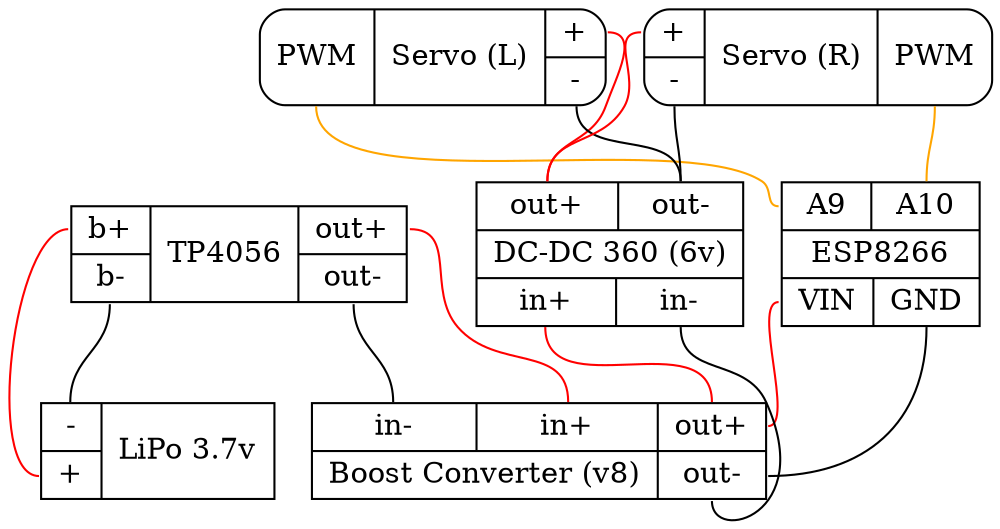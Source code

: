 graph G {
    
  Lipo [ shape=record label="{ <OUT> - | <IN> + } | LiPo 3.7v " ];

  TP4056 [ shape=record label="{ <BIN> b+ | <BOUT> b- } | TP4056 | {  <OUT1> out+  | <OUT2> out-}"];
  
  TP4056:BIN -- Lipo:IN[color="red"]
  TP4056:BOUT -- Lipo:OUT
  
  Boost [ shape=record label="{ { <IN2> in- | <IN1> in+ } | Boost Converter (v8) } | { <OUT1> out+ | <OUT2> out- }"];
  
  TP4056:OUT1 -- Boost:IN1[color="red"]
  TP4056:OUT2:s -- Boost:IN2:n
  
  ESP8266 [ shape=record label="{ { <A9> A9 | <A10> A10} | ESP8266 | { <VIN> VIN | <GND> GND  } }"];
  
  ESP8266:VIN -- Boost:OUT1[color="red"]
  ESP8266:GND -- Boost:OUT2
  
  Buck [ shape=record label="{ { <OUT1> out+ | <OUT2> out- } | DC-DC 360 (6v) | { <IN1> in+ | <IN2> in- } }"];
  
  Buck:IN1 -- Boost:OUT1[color="red"]
  Buck:IN2 -- Boost:OUT2
  
  ServoL [ shape=record label="{ <PWM> PWM } | Servo (L) | { <IN> + | <OUT> - } " style="rounded"];
  
  ServoL:IN -- Buck:OUT1:n[color="red"]
  ServoL:OUT -- Buck:OUT2
  ServoL:PWM -- ESP8266:A9[color="orange"]
  
  ServoR [ shape=record label="{ <IN> + | <OUT> - } | Servo (R) | { <PWM> PWM } " style="rounded"];
  
  ServoR:IN -- Buck:OUT1[color="red"]
  ServoR:OUT -- Buck:OUT2:n
  ServoR:PWM -- ESP8266:A10:n[color="orange"]
  
}
